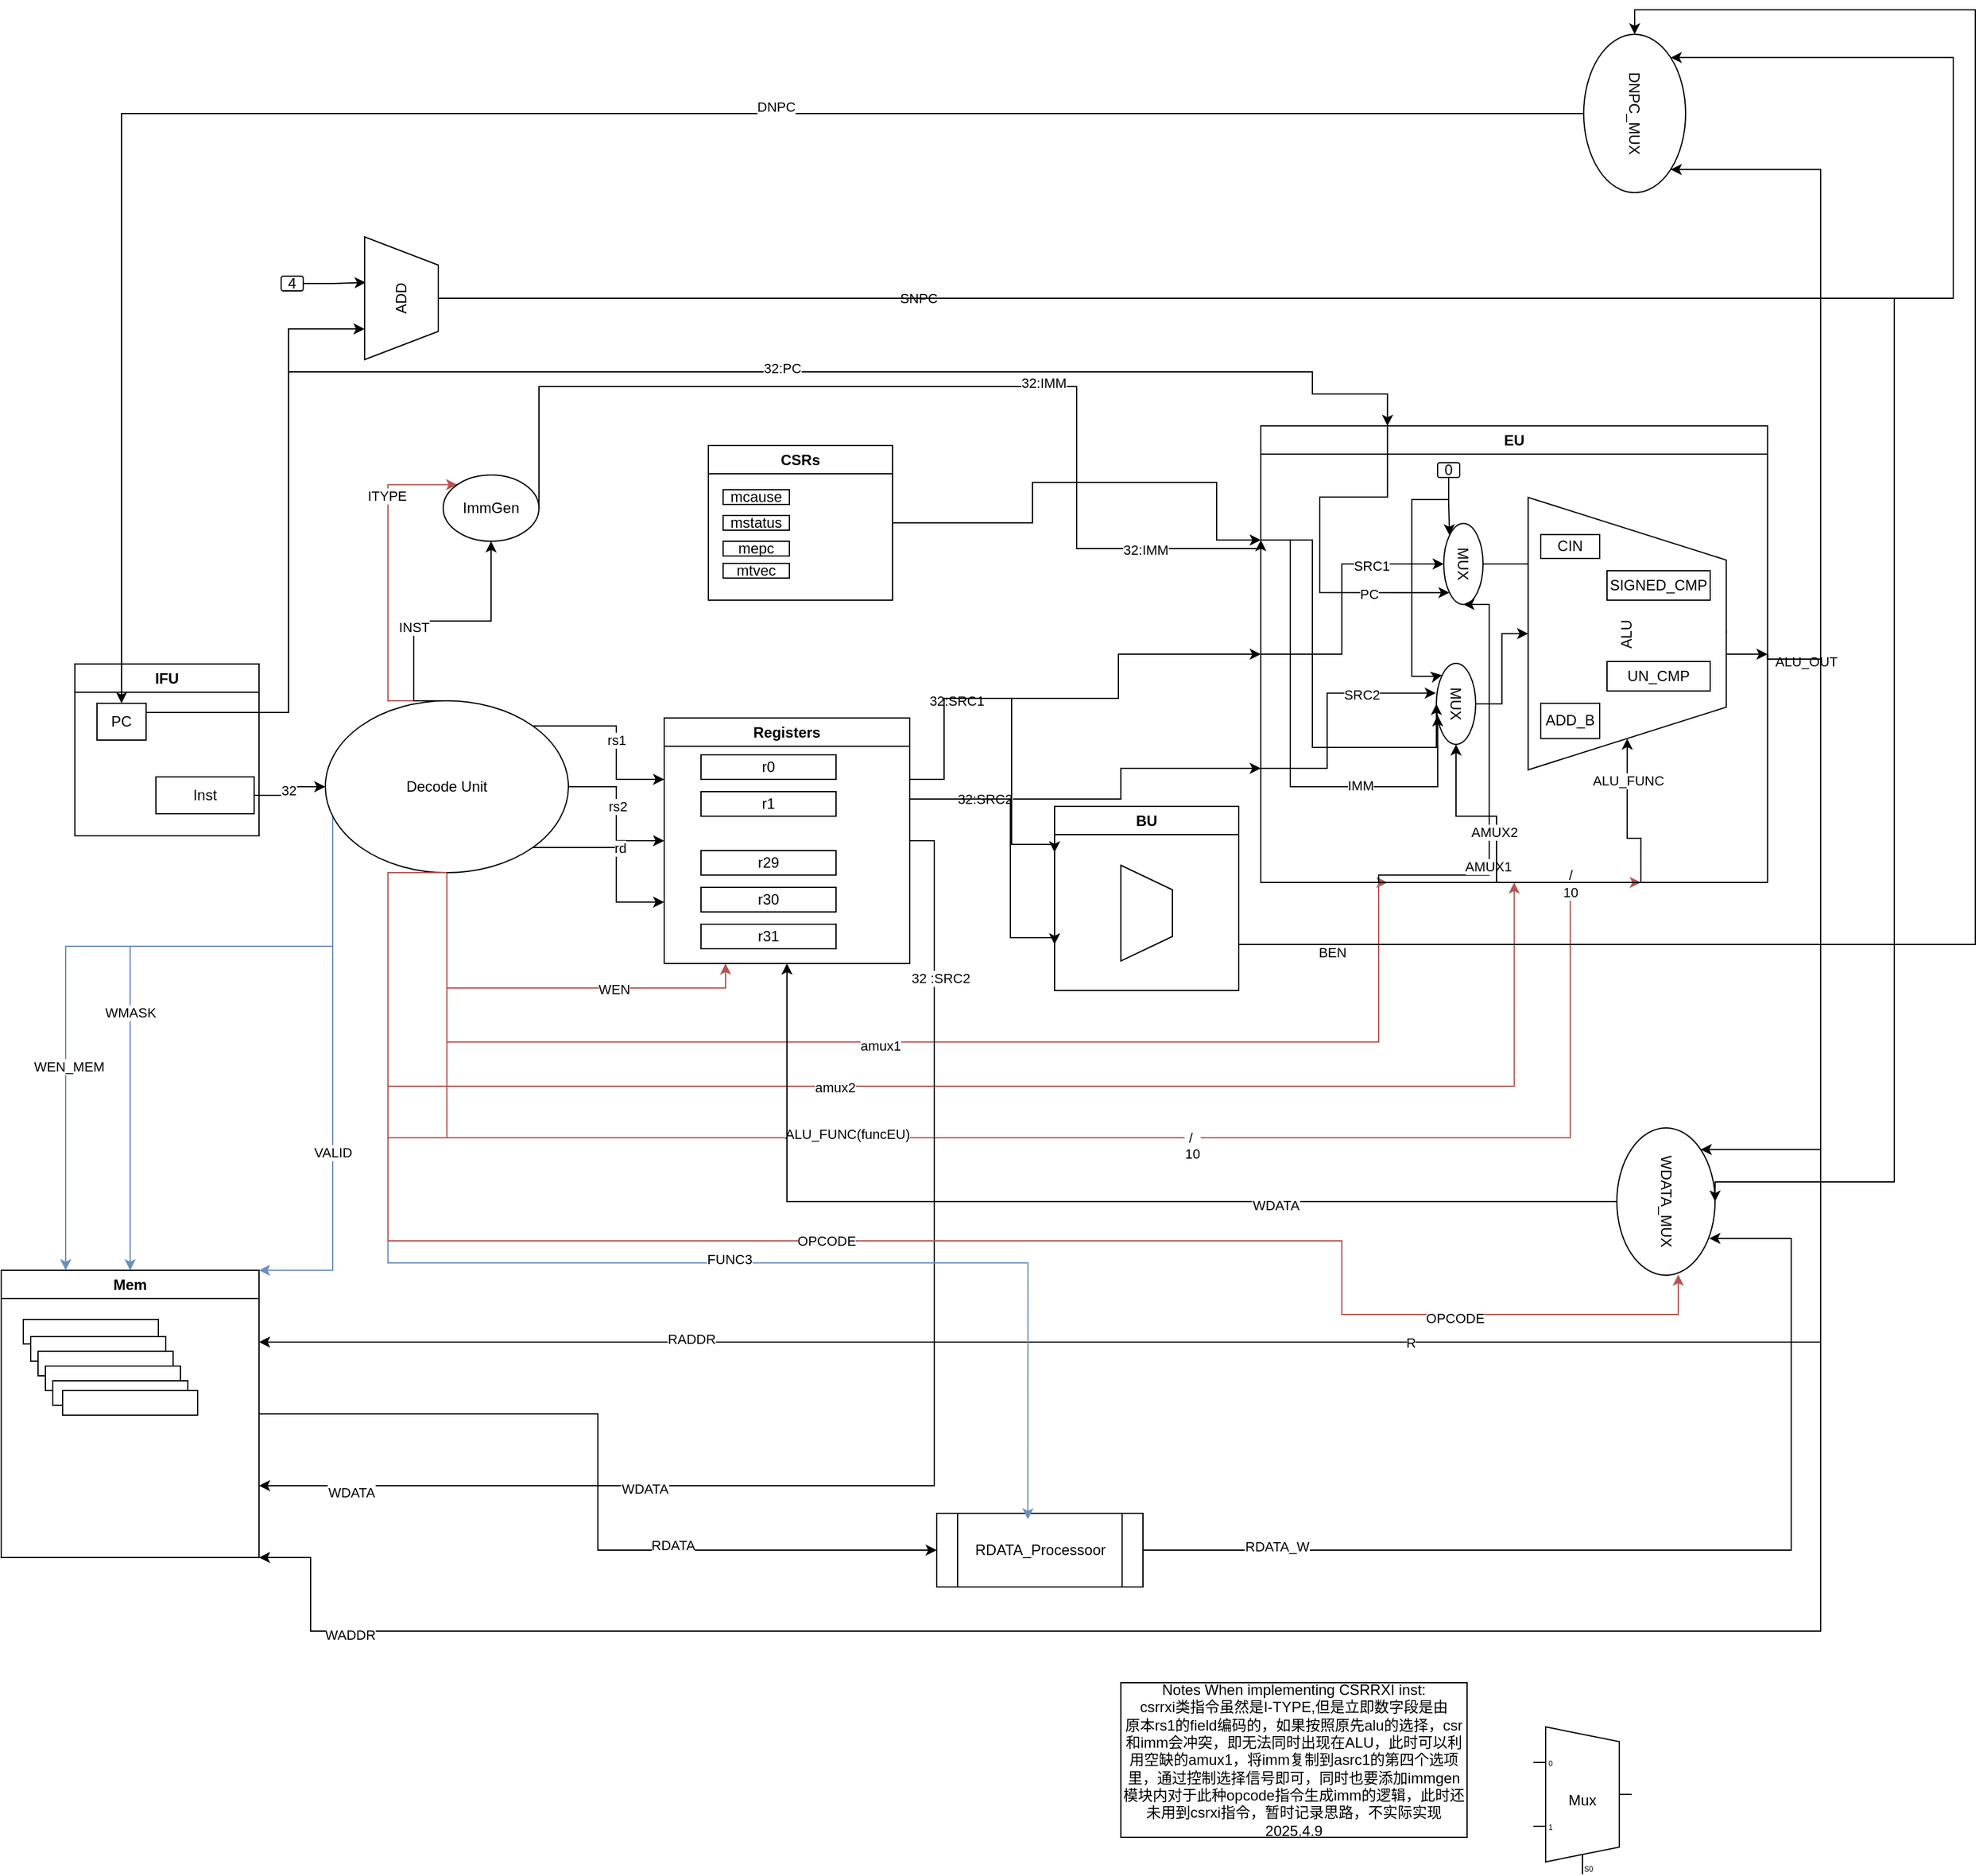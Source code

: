 <mxfile version="26.2.9" pages="3">
  <diagram name="第 1 页" id="GN0OuoiCQ_aFy3DAeqMj">
    <mxGraphModel dx="1833" dy="1922" grid="1" gridSize="6" guides="1" tooltips="1" connect="1" arrows="1" fold="1" page="1" pageScale="1" pageWidth="827" pageHeight="1169" math="0" shadow="0">
      <root>
        <mxCell id="0" />
        <mxCell id="1" parent="0" />
        <mxCell id="QfNz0zNg1munmrCPS3T4-1" value="IFU" style="swimlane;whiteSpace=wrap;html=1;" parent="1" vertex="1">
          <mxGeometry x="90" y="280" width="150" height="140" as="geometry" />
        </mxCell>
        <mxCell id="QfNz0zNg1munmrCPS3T4-2" value="PC" style="rounded=0;whiteSpace=wrap;html=1;" parent="QfNz0zNg1munmrCPS3T4-1" vertex="1">
          <mxGeometry x="18" y="32" width="40" height="30" as="geometry" />
        </mxCell>
        <mxCell id="QfNz0zNg1munmrCPS3T4-3" value="Inst" style="rounded=0;whiteSpace=wrap;html=1;" parent="QfNz0zNg1munmrCPS3T4-1" vertex="1">
          <mxGeometry x="66" y="92" width="80" height="30" as="geometry" />
        </mxCell>
        <mxCell id="okmHTZkQUsZOJ27MCKVJ-14" style="edgeStyle=orthogonalEdgeStyle;rounded=0;orthogonalLoop=1;jettySize=auto;html=1;exitX=1;exitY=0;exitDx=0;exitDy=0;entryX=0;entryY=0.25;entryDx=0;entryDy=0;" parent="1" source="QfNz0zNg1munmrCPS3T4-4" target="okmHTZkQUsZOJ27MCKVJ-3" edge="1">
          <mxGeometry relative="1" as="geometry" />
        </mxCell>
        <mxCell id="okmHTZkQUsZOJ27MCKVJ-15" value="rs1" style="edgeLabel;html=1;align=center;verticalAlign=middle;resizable=0;points=[];" parent="okmHTZkQUsZOJ27MCKVJ-14" vertex="1" connectable="0">
          <mxGeometry x="0.049" relative="1" as="geometry">
            <mxPoint as="offset" />
          </mxGeometry>
        </mxCell>
        <mxCell id="okmHTZkQUsZOJ27MCKVJ-17" style="edgeStyle=orthogonalEdgeStyle;rounded=0;orthogonalLoop=1;jettySize=auto;html=1;exitX=1;exitY=0.5;exitDx=0;exitDy=0;entryX=0;entryY=0.5;entryDx=0;entryDy=0;" parent="1" source="QfNz0zNg1munmrCPS3T4-4" target="okmHTZkQUsZOJ27MCKVJ-3" edge="1">
          <mxGeometry relative="1" as="geometry" />
        </mxCell>
        <mxCell id="okmHTZkQUsZOJ27MCKVJ-18" value="rs2" style="edgeLabel;html=1;align=center;verticalAlign=middle;resizable=0;points=[];" parent="okmHTZkQUsZOJ27MCKVJ-17" vertex="1" connectable="0">
          <mxGeometry x="-0.096" y="1" relative="1" as="geometry">
            <mxPoint as="offset" />
          </mxGeometry>
        </mxCell>
        <mxCell id="okmHTZkQUsZOJ27MCKVJ-19" style="edgeStyle=orthogonalEdgeStyle;rounded=0;orthogonalLoop=1;jettySize=auto;html=1;exitX=1;exitY=1;exitDx=0;exitDy=0;entryX=0;entryY=0.75;entryDx=0;entryDy=0;" parent="1" source="QfNz0zNg1munmrCPS3T4-4" target="okmHTZkQUsZOJ27MCKVJ-3" edge="1">
          <mxGeometry relative="1" as="geometry" />
        </mxCell>
        <mxCell id="okmHTZkQUsZOJ27MCKVJ-20" value="rd" style="edgeLabel;html=1;align=center;verticalAlign=middle;resizable=0;points=[];" parent="okmHTZkQUsZOJ27MCKVJ-19" vertex="1" connectable="0">
          <mxGeometry x="-0.1" y="3" relative="1" as="geometry">
            <mxPoint as="offset" />
          </mxGeometry>
        </mxCell>
        <mxCell id="okmHTZkQUsZOJ27MCKVJ-21" style="edgeStyle=orthogonalEdgeStyle;rounded=0;orthogonalLoop=1;jettySize=auto;html=1;exitX=0.5;exitY=1;exitDx=0;exitDy=0;entryX=0.25;entryY=1;entryDx=0;entryDy=0;fillColor=#f8cecc;strokeColor=#b85450;" parent="1" source="QfNz0zNg1munmrCPS3T4-4" target="okmHTZkQUsZOJ27MCKVJ-3" edge="1">
          <mxGeometry relative="1" as="geometry" />
        </mxCell>
        <mxCell id="okmHTZkQUsZOJ27MCKVJ-22" value="WEN" style="edgeLabel;html=1;align=center;verticalAlign=middle;resizable=0;points=[];" parent="okmHTZkQUsZOJ27MCKVJ-21" vertex="1" connectable="0">
          <mxGeometry x="0.347" y="-1" relative="1" as="geometry">
            <mxPoint as="offset" />
          </mxGeometry>
        </mxCell>
        <mxCell id="okmHTZkQUsZOJ27MCKVJ-24" style="edgeStyle=orthogonalEdgeStyle;rounded=0;orthogonalLoop=1;jettySize=auto;html=1;exitX=0.5;exitY=0;exitDx=0;exitDy=0;entryX=0;entryY=0;entryDx=0;entryDy=0;fillColor=#f8cecc;strokeColor=#b85450;" parent="1" source="QfNz0zNg1munmrCPS3T4-4" target="okmHTZkQUsZOJ27MCKVJ-23" edge="1">
          <mxGeometry relative="1" as="geometry">
            <Array as="points">
              <mxPoint x="345" y="134" />
            </Array>
          </mxGeometry>
        </mxCell>
        <mxCell id="okmHTZkQUsZOJ27MCKVJ-28" value="ITYPE" style="edgeLabel;html=1;align=center;verticalAlign=middle;resizable=0;points=[];" parent="okmHTZkQUsZOJ27MCKVJ-24" vertex="1" connectable="0">
          <mxGeometry x="0.533" y="1" relative="1" as="geometry">
            <mxPoint as="offset" />
          </mxGeometry>
        </mxCell>
        <mxCell id="okmHTZkQUsZOJ27MCKVJ-36" style="edgeStyle=orthogonalEdgeStyle;rounded=0;orthogonalLoop=1;jettySize=auto;html=1;exitX=0.5;exitY=0;exitDx=0;exitDy=0;entryX=0.5;entryY=1;entryDx=0;entryDy=0;" parent="1" source="QfNz0zNg1munmrCPS3T4-4" target="okmHTZkQUsZOJ27MCKVJ-23" edge="1">
          <mxGeometry relative="1" as="geometry">
            <Array as="points">
              <mxPoint x="366" y="310" />
              <mxPoint x="366" y="245" />
              <mxPoint x="429" y="245" />
            </Array>
          </mxGeometry>
        </mxCell>
        <mxCell id="okmHTZkQUsZOJ27MCKVJ-37" value="INST" style="edgeLabel;html=1;align=center;verticalAlign=middle;resizable=0;points=[];" parent="okmHTZkQUsZOJ27MCKVJ-36" vertex="1" connectable="0">
          <mxGeometry x="-0.203" relative="1" as="geometry">
            <mxPoint as="offset" />
          </mxGeometry>
        </mxCell>
        <mxCell id="okmHTZkQUsZOJ27MCKVJ-68" style="edgeStyle=orthogonalEdgeStyle;rounded=0;orthogonalLoop=1;jettySize=auto;html=1;exitX=0.5;exitY=1;exitDx=0;exitDy=0;entryX=0.25;entryY=1;entryDx=0;entryDy=0;fillColor=#f8cecc;strokeColor=#b85450;" parent="1" source="QfNz0zNg1munmrCPS3T4-4" target="okmHTZkQUsZOJ27MCKVJ-55" edge="1">
          <mxGeometry relative="1" as="geometry">
            <Array as="points">
              <mxPoint x="393" y="588" />
              <mxPoint x="1152" y="588" />
              <mxPoint x="1152" y="458" />
            </Array>
          </mxGeometry>
        </mxCell>
        <mxCell id="okmHTZkQUsZOJ27MCKVJ-69" value="amux1" style="edgeLabel;html=1;align=center;verticalAlign=middle;resizable=0;points=[];" parent="okmHTZkQUsZOJ27MCKVJ-68" vertex="1" connectable="0">
          <mxGeometry x="-0.051" y="-3" relative="1" as="geometry">
            <mxPoint as="offset" />
          </mxGeometry>
        </mxCell>
        <mxCell id="okmHTZkQUsZOJ27MCKVJ-70" style="edgeStyle=orthogonalEdgeStyle;rounded=0;orthogonalLoop=1;jettySize=auto;html=1;exitX=0.5;exitY=1;exitDx=0;exitDy=0;entryX=0.5;entryY=1;entryDx=0;entryDy=0;fillColor=#f8cecc;strokeColor=#b85450;" parent="1" source="QfNz0zNg1munmrCPS3T4-4" target="okmHTZkQUsZOJ27MCKVJ-55" edge="1">
          <mxGeometry relative="1" as="geometry">
            <Array as="points">
              <mxPoint x="345" y="624" />
              <mxPoint x="1188" y="624" />
            </Array>
          </mxGeometry>
        </mxCell>
        <mxCell id="okmHTZkQUsZOJ27MCKVJ-71" value="amux2" style="edgeLabel;html=1;align=center;verticalAlign=middle;resizable=0;points=[];" parent="okmHTZkQUsZOJ27MCKVJ-70" vertex="1" connectable="0">
          <mxGeometry x="-0.103" y="-1" relative="1" as="geometry">
            <mxPoint as="offset" />
          </mxGeometry>
        </mxCell>
        <mxCell id="okmHTZkQUsZOJ27MCKVJ-72" style="edgeStyle=orthogonalEdgeStyle;rounded=0;orthogonalLoop=1;jettySize=auto;html=1;exitX=0.5;exitY=1;exitDx=0;exitDy=0;entryX=0.75;entryY=1;entryDx=0;entryDy=0;fillColor=#f8cecc;strokeColor=#b85450;" parent="1" source="QfNz0zNg1munmrCPS3T4-4" target="okmHTZkQUsZOJ27MCKVJ-55" edge="1">
          <mxGeometry relative="1" as="geometry">
            <Array as="points">
              <mxPoint x="345" y="666" />
              <mxPoint x="1308" y="666" />
              <mxPoint x="1308" y="522" />
            </Array>
          </mxGeometry>
        </mxCell>
        <mxCell id="okmHTZkQUsZOJ27MCKVJ-73" value="ALU_FUNC(funcEU)" style="edgeLabel;html=1;align=center;verticalAlign=middle;resizable=0;points=[];" parent="okmHTZkQUsZOJ27MCKVJ-72" vertex="1" connectable="0">
          <mxGeometry x="-0.146" y="3" relative="1" as="geometry">
            <mxPoint as="offset" />
          </mxGeometry>
        </mxCell>
        <mxCell id="NxT8GjLPibBNo7u_6rK7-3" value="/&lt;div&gt;10&lt;/div&gt;" style="edgeLabel;html=1;align=center;verticalAlign=middle;resizable=0;points=[];" parent="okmHTZkQUsZOJ27MCKVJ-72" vertex="1" connectable="0">
          <mxGeometry x="0.922" relative="1" as="geometry">
            <mxPoint as="offset" />
          </mxGeometry>
        </mxCell>
        <mxCell id="NxT8GjLPibBNo7u_6rK7-4" value="&lt;div&gt;&lt;br&gt;&lt;/div&gt;/&amp;nbsp;&lt;div&gt;&lt;span style=&quot;background-color: light-dark(#ffffff, var(--ge-dark-color, #121212)); color: light-dark(rgb(0, 0, 0), rgb(255, 255, 255));&quot;&gt;10&lt;/span&gt;&lt;/div&gt;" style="edgeLabel;html=1;align=center;verticalAlign=middle;resizable=0;points=[];" parent="okmHTZkQUsZOJ27MCKVJ-72" vertex="1" connectable="0">
          <mxGeometry x="0.231" relative="1" as="geometry">
            <mxPoint as="offset" />
          </mxGeometry>
        </mxCell>
        <mxCell id="Ti2YVI1qTN8rpE1r6u0E-8" style="edgeStyle=orthogonalEdgeStyle;rounded=0;orthogonalLoop=1;jettySize=auto;html=1;exitX=0;exitY=1;exitDx=0;exitDy=0;entryX=1;entryY=0;entryDx=0;entryDy=0;fillColor=#dae8fc;strokeColor=#6c8ebf;" parent="1" source="QfNz0zNg1munmrCPS3T4-4" target="QfNz0zNg1munmrCPS3T4-6" edge="1">
          <mxGeometry relative="1" as="geometry">
            <Array as="points">
              <mxPoint x="300" y="378" />
              <mxPoint x="300" y="774" />
            </Array>
          </mxGeometry>
        </mxCell>
        <mxCell id="Ti2YVI1qTN8rpE1r6u0E-9" value="VALID" style="edgeLabel;html=1;align=center;verticalAlign=middle;resizable=0;points=[];" parent="Ti2YVI1qTN8rpE1r6u0E-8" vertex="1" connectable="0">
          <mxGeometry x="0.412" relative="1" as="geometry">
            <mxPoint as="offset" />
          </mxGeometry>
        </mxCell>
        <mxCell id="qV29otO5K_HGeIdJb2Ts-5" style="edgeStyle=orthogonalEdgeStyle;rounded=0;orthogonalLoop=1;jettySize=auto;html=1;exitX=0.5;exitY=1;exitDx=0;exitDy=0;entryX=0.5;entryY=0;entryDx=0;entryDy=0;fillColor=#dae8fc;strokeColor=#6c8ebf;" parent="1" source="QfNz0zNg1munmrCPS3T4-4" target="QfNz0zNg1munmrCPS3T4-6" edge="1">
          <mxGeometry relative="1" as="geometry">
            <Array as="points">
              <mxPoint x="300" y="390" />
              <mxPoint x="300" y="510" />
              <mxPoint x="135" y="510" />
            </Array>
          </mxGeometry>
        </mxCell>
        <mxCell id="qV29otO5K_HGeIdJb2Ts-18" value="WMASK" style="edgeLabel;html=1;align=center;verticalAlign=middle;resizable=0;points=[];" parent="qV29otO5K_HGeIdJb2Ts-5" vertex="1" connectable="0">
          <mxGeometry x="0.4" relative="1" as="geometry">
            <mxPoint as="offset" />
          </mxGeometry>
        </mxCell>
        <mxCell id="qV29otO5K_HGeIdJb2Ts-17" style="edgeStyle=orthogonalEdgeStyle;rounded=0;orthogonalLoop=1;jettySize=auto;html=1;exitX=0.5;exitY=1;exitDx=0;exitDy=0;entryX=0.25;entryY=0;entryDx=0;entryDy=0;fillColor=#dae8fc;strokeColor=#6c8ebf;" parent="1" source="QfNz0zNg1munmrCPS3T4-4" target="QfNz0zNg1munmrCPS3T4-6" edge="1">
          <mxGeometry relative="1" as="geometry">
            <Array as="points">
              <mxPoint x="300" y="390" />
              <mxPoint x="300" y="510" />
              <mxPoint x="83" y="510" />
            </Array>
          </mxGeometry>
        </mxCell>
        <mxCell id="qV29otO5K_HGeIdJb2Ts-19" value="WEN_MEM" style="edgeLabel;html=1;align=center;verticalAlign=middle;resizable=0;points=[];" parent="qV29otO5K_HGeIdJb2Ts-17" vertex="1" connectable="0">
          <mxGeometry x="0.471" y="2" relative="1" as="geometry">
            <mxPoint y="33" as="offset" />
          </mxGeometry>
        </mxCell>
        <mxCell id="QfNz0zNg1munmrCPS3T4-4" value="Decode Unit" style="ellipse;whiteSpace=wrap;html=1;" parent="1" vertex="1">
          <mxGeometry x="294" y="310" width="198" height="140" as="geometry" />
        </mxCell>
        <mxCell id="QfNz0zNg1munmrCPS3T4-5" style="edgeStyle=orthogonalEdgeStyle;rounded=0;orthogonalLoop=1;jettySize=auto;html=1;exitX=1;exitY=0.5;exitDx=0;exitDy=0;entryX=0;entryY=0.5;entryDx=0;entryDy=0;" parent="1" source="QfNz0zNg1munmrCPS3T4-3" target="QfNz0zNg1munmrCPS3T4-4" edge="1">
          <mxGeometry relative="1" as="geometry" />
        </mxCell>
        <mxCell id="QfNz0zNg1munmrCPS3T4-13" value="32" style="edgeLabel;html=1;align=center;verticalAlign=middle;resizable=0;points=[];" parent="QfNz0zNg1munmrCPS3T4-5" vertex="1" connectable="0">
          <mxGeometry x="0.032" y="1" relative="1" as="geometry">
            <mxPoint as="offset" />
          </mxGeometry>
        </mxCell>
        <mxCell id="Ti2YVI1qTN8rpE1r6u0E-30" style="edgeStyle=orthogonalEdgeStyle;rounded=0;orthogonalLoop=1;jettySize=auto;html=1;exitX=1;exitY=0.5;exitDx=0;exitDy=0;entryX=0;entryY=0.5;entryDx=0;entryDy=0;" parent="1" source="QfNz0zNg1munmrCPS3T4-6" target="Ti2YVI1qTN8rpE1r6u0E-31" edge="1">
          <mxGeometry relative="1" as="geometry">
            <mxPoint x="726" y="1014" as="targetPoint" />
          </mxGeometry>
        </mxCell>
        <mxCell id="Ti2YVI1qTN8rpE1r6u0E-35" value="RDATA" style="edgeLabel;html=1;align=center;verticalAlign=middle;resizable=0;points=[];" parent="Ti2YVI1qTN8rpE1r6u0E-30" vertex="1" connectable="0">
          <mxGeometry x="0.351" y="4" relative="1" as="geometry">
            <mxPoint as="offset" />
          </mxGeometry>
        </mxCell>
        <mxCell id="okmHTZkQUsZOJ27MCKVJ-60" style="edgeStyle=orthogonalEdgeStyle;rounded=0;orthogonalLoop=1;jettySize=auto;html=1;exitX=1;exitY=0.25;exitDx=0;exitDy=0;entryX=0;entryY=0.5;entryDx=0;entryDy=0;" parent="1" source="okmHTZkQUsZOJ27MCKVJ-3" target="okmHTZkQUsZOJ27MCKVJ-55" edge="1">
          <mxGeometry relative="1" as="geometry">
            <Array as="points">
              <mxPoint x="798" y="374" />
              <mxPoint x="798" y="308" />
              <mxPoint x="940" y="308" />
              <mxPoint x="940" y="272" />
            </Array>
          </mxGeometry>
        </mxCell>
        <mxCell id="okmHTZkQUsZOJ27MCKVJ-61" value="32:SRC1" style="edgeLabel;html=1;align=center;verticalAlign=middle;resizable=0;points=[];" parent="okmHTZkQUsZOJ27MCKVJ-60" vertex="1" connectable="0">
          <mxGeometry x="-0.242" y="-2" relative="1" as="geometry">
            <mxPoint x="-43" as="offset" />
          </mxGeometry>
        </mxCell>
        <mxCell id="QfNz0zNg1munmrCPS3T4-6" value="Mem" style="swimlane;whiteSpace=wrap;html=1;" parent="1" vertex="1">
          <mxGeometry x="30" y="774" width="210" height="234" as="geometry" />
        </mxCell>
        <mxCell id="QfNz0zNg1munmrCPS3T4-9" value="" style="rounded=0;whiteSpace=wrap;html=1;" parent="QfNz0zNg1munmrCPS3T4-6" vertex="1">
          <mxGeometry x="18" y="40" width="110" height="20" as="geometry" />
        </mxCell>
        <mxCell id="QfNz0zNg1munmrCPS3T4-12" value="" style="rounded=0;whiteSpace=wrap;html=1;" parent="QfNz0zNg1munmrCPS3T4-6" vertex="1">
          <mxGeometry x="24" y="54" width="110" height="20" as="geometry" />
        </mxCell>
        <mxCell id="QfNz0zNg1munmrCPS3T4-11" value="" style="rounded=0;whiteSpace=wrap;html=1;" parent="QfNz0zNg1munmrCPS3T4-6" vertex="1">
          <mxGeometry x="30" y="66" width="110" height="20" as="geometry" />
        </mxCell>
        <mxCell id="QfNz0zNg1munmrCPS3T4-10" value="" style="rounded=0;whiteSpace=wrap;html=1;" parent="QfNz0zNg1munmrCPS3T4-6" vertex="1">
          <mxGeometry x="36" y="78" width="110" height="20" as="geometry" />
        </mxCell>
        <mxCell id="GM876s0CP7mvwdo5eite-3" value="" style="rounded=0;whiteSpace=wrap;html=1;" parent="QfNz0zNg1munmrCPS3T4-6" vertex="1">
          <mxGeometry x="42" y="90" width="110" height="20" as="geometry" />
        </mxCell>
        <mxCell id="GM876s0CP7mvwdo5eite-5" value="" style="rounded=0;whiteSpace=wrap;html=1;" parent="QfNz0zNg1munmrCPS3T4-6" vertex="1">
          <mxGeometry x="50" y="98" width="110" height="20" as="geometry" />
        </mxCell>
        <mxCell id="okmHTZkQUsZOJ27MCKVJ-62" style="edgeStyle=orthogonalEdgeStyle;rounded=0;orthogonalLoop=1;jettySize=auto;html=1;exitX=1;exitY=0.5;exitDx=0;exitDy=0;entryX=0;entryY=0.75;entryDx=0;entryDy=0;" parent="1" source="okmHTZkQUsZOJ27MCKVJ-3" target="okmHTZkQUsZOJ27MCKVJ-55" edge="1">
          <mxGeometry relative="1" as="geometry">
            <Array as="points">
              <mxPoint x="770" y="390" />
              <mxPoint x="942" y="390" />
              <mxPoint x="942" y="365" />
            </Array>
          </mxGeometry>
        </mxCell>
        <mxCell id="okmHTZkQUsZOJ27MCKVJ-63" value="32:SRC2" style="edgeLabel;html=1;align=center;verticalAlign=middle;resizable=0;points=[];" parent="okmHTZkQUsZOJ27MCKVJ-62" vertex="1" connectable="0">
          <mxGeometry x="-0.404" y="-2" relative="1" as="geometry">
            <mxPoint x="-8" y="-2" as="offset" />
          </mxGeometry>
        </mxCell>
        <mxCell id="qV29otO5K_HGeIdJb2Ts-6" style="edgeStyle=orthogonalEdgeStyle;rounded=0;orthogonalLoop=1;jettySize=auto;html=1;exitX=1;exitY=0.5;exitDx=0;exitDy=0;entryX=1;entryY=0.75;entryDx=0;entryDy=0;" parent="1" source="okmHTZkQUsZOJ27MCKVJ-3" target="QfNz0zNg1munmrCPS3T4-6" edge="1">
          <mxGeometry relative="1" as="geometry" />
        </mxCell>
        <mxCell id="qV29otO5K_HGeIdJb2Ts-7" value="32 :SRC2" style="edgeLabel;html=1;align=center;verticalAlign=middle;resizable=0;points=[];" parent="qV29otO5K_HGeIdJb2Ts-6" vertex="1" connectable="0">
          <mxGeometry x="-0.761" y="5" relative="1" as="geometry">
            <mxPoint y="1" as="offset" />
          </mxGeometry>
        </mxCell>
        <mxCell id="qV29otO5K_HGeIdJb2Ts-9" value="WDATA" style="edgeLabel;html=1;align=center;verticalAlign=middle;resizable=0;points=[];" parent="qV29otO5K_HGeIdJb2Ts-6" vertex="1" connectable="0">
          <mxGeometry x="0.428" y="2" relative="1" as="geometry">
            <mxPoint as="offset" />
          </mxGeometry>
        </mxCell>
        <mxCell id="qV29otO5K_HGeIdJb2Ts-13" value="WDATA" style="edgeLabel;html=1;align=center;verticalAlign=middle;resizable=0;points=[];" parent="qV29otO5K_HGeIdJb2Ts-6" vertex="1" connectable="0">
          <mxGeometry x="0.863" y="5" relative="1" as="geometry">
            <mxPoint as="offset" />
          </mxGeometry>
        </mxCell>
        <mxCell id="OniWzM64O7vk54lig_28-8" style="edgeStyle=orthogonalEdgeStyle;rounded=0;orthogonalLoop=1;jettySize=auto;html=1;exitX=1;exitY=0.25;exitDx=0;exitDy=0;entryX=0;entryY=0.25;entryDx=0;entryDy=0;" parent="1" source="okmHTZkQUsZOJ27MCKVJ-3" target="OniWzM64O7vk54lig_28-6" edge="1">
          <mxGeometry relative="1" as="geometry">
            <Array as="points">
              <mxPoint x="798" y="374" />
              <mxPoint x="798" y="308" />
              <mxPoint x="853" y="308" />
              <mxPoint x="853" y="427" />
              <mxPoint x="888" y="427" />
            </Array>
          </mxGeometry>
        </mxCell>
        <mxCell id="OniWzM64O7vk54lig_28-9" style="edgeStyle=orthogonalEdgeStyle;rounded=0;orthogonalLoop=1;jettySize=auto;html=1;exitX=1;exitY=0.5;exitDx=0;exitDy=0;entryX=0;entryY=0.75;entryDx=0;entryDy=0;" parent="1" source="okmHTZkQUsZOJ27MCKVJ-3" target="OniWzM64O7vk54lig_28-6" edge="1">
          <mxGeometry relative="1" as="geometry">
            <Array as="points">
              <mxPoint x="770" y="390" />
              <mxPoint x="852" y="390" />
              <mxPoint x="852" y="503" />
              <mxPoint x="888" y="503" />
            </Array>
          </mxGeometry>
        </mxCell>
        <mxCell id="okmHTZkQUsZOJ27MCKVJ-3" value="Registers" style="swimlane;whiteSpace=wrap;html=1;" parent="1" vertex="1">
          <mxGeometry x="570" y="324" width="200" height="200" as="geometry" />
        </mxCell>
        <mxCell id="okmHTZkQUsZOJ27MCKVJ-4" value="r0" style="rounded=0;whiteSpace=wrap;html=1;" parent="okmHTZkQUsZOJ27MCKVJ-3" vertex="1">
          <mxGeometry x="30" y="30" width="110" height="20" as="geometry" />
        </mxCell>
        <mxCell id="okmHTZkQUsZOJ27MCKVJ-9" value="r31" style="rounded=0;whiteSpace=wrap;html=1;" parent="okmHTZkQUsZOJ27MCKVJ-3" vertex="1">
          <mxGeometry x="30" y="168" width="110" height="20" as="geometry" />
        </mxCell>
        <mxCell id="okmHTZkQUsZOJ27MCKVJ-8" value="r30" style="rounded=0;whiteSpace=wrap;html=1;" parent="okmHTZkQUsZOJ27MCKVJ-3" vertex="1">
          <mxGeometry x="30" y="138" width="110" height="20" as="geometry" />
        </mxCell>
        <mxCell id="okmHTZkQUsZOJ27MCKVJ-7" value="r29" style="rounded=0;whiteSpace=wrap;html=1;" parent="okmHTZkQUsZOJ27MCKVJ-3" vertex="1">
          <mxGeometry x="30" y="108" width="110" height="20" as="geometry" />
        </mxCell>
        <mxCell id="okmHTZkQUsZOJ27MCKVJ-6" value="r1" style="rounded=0;whiteSpace=wrap;html=1;" parent="okmHTZkQUsZOJ27MCKVJ-3" vertex="1">
          <mxGeometry x="30" y="60" width="110" height="20" as="geometry" />
        </mxCell>
        <mxCell id="okmHTZkQUsZOJ27MCKVJ-58" style="edgeStyle=orthogonalEdgeStyle;rounded=0;orthogonalLoop=1;jettySize=auto;html=1;exitX=1;exitY=0.5;exitDx=0;exitDy=0;entryX=0;entryY=0.25;entryDx=0;entryDy=0;" parent="1" source="okmHTZkQUsZOJ27MCKVJ-23" target="okmHTZkQUsZOJ27MCKVJ-55" edge="1">
          <mxGeometry relative="1" as="geometry">
            <Array as="points">
              <mxPoint x="468" y="54" />
              <mxPoint x="906" y="54" />
              <mxPoint x="906" y="186" />
              <mxPoint x="1056" y="186" />
            </Array>
          </mxGeometry>
        </mxCell>
        <mxCell id="okmHTZkQUsZOJ27MCKVJ-59" value="32:IMM" style="edgeLabel;html=1;align=center;verticalAlign=middle;resizable=0;points=[];" parent="okmHTZkQUsZOJ27MCKVJ-58" vertex="1" connectable="0">
          <mxGeometry x="0.235" y="3" relative="1" as="geometry">
            <mxPoint as="offset" />
          </mxGeometry>
        </mxCell>
        <mxCell id="9cll6fbliaSuADbAP-D9-16" value="32:IMM" style="edgeLabel;html=1;align=center;verticalAlign=middle;resizable=0;points=[];" vertex="1" connectable="0" parent="okmHTZkQUsZOJ27MCKVJ-58">
          <mxGeometry x="0.755" y="-1" relative="1" as="geometry">
            <mxPoint as="offset" />
          </mxGeometry>
        </mxCell>
        <mxCell id="okmHTZkQUsZOJ27MCKVJ-23" value="ImmGen" style="ellipse;whiteSpace=wrap;html=1;" parent="1" vertex="1">
          <mxGeometry x="390" y="126" width="78" height="54" as="geometry" />
        </mxCell>
        <mxCell id="okmHTZkQUsZOJ27MCKVJ-75" style="edgeStyle=orthogonalEdgeStyle;rounded=0;orthogonalLoop=1;jettySize=auto;html=1;exitX=1;exitY=0.5;exitDx=0;exitDy=0;entryX=0;entryY=0;entryDx=0;entryDy=0;" parent="1" source="okmHTZkQUsZOJ27MCKVJ-55" target="okmHTZkQUsZOJ27MCKVJ-74" edge="1">
          <mxGeometry relative="1" as="geometry">
            <Array as="points">
              <mxPoint x="1469" y="276" />
              <mxPoint x="1512" y="276" />
              <mxPoint x="1512" y="676" />
            </Array>
          </mxGeometry>
        </mxCell>
        <mxCell id="okmHTZkQUsZOJ27MCKVJ-76" value="ALU_OUT" style="edgeLabel;html=1;align=center;verticalAlign=middle;resizable=0;points=[];" parent="okmHTZkQUsZOJ27MCKVJ-75" vertex="1" connectable="0">
          <mxGeometry x="-0.717" y="1" relative="1" as="geometry">
            <mxPoint x="-13" y="-28" as="offset" />
          </mxGeometry>
        </mxCell>
        <mxCell id="okmHTZkQUsZOJ27MCKVJ-91" style="edgeStyle=orthogonalEdgeStyle;rounded=0;orthogonalLoop=1;jettySize=auto;html=1;exitX=1;exitY=0.5;exitDx=0;exitDy=0;entryX=1;entryY=0;entryDx=0;entryDy=0;" parent="1" source="okmHTZkQUsZOJ27MCKVJ-55" target="okmHTZkQUsZOJ27MCKVJ-40" edge="1">
          <mxGeometry relative="1" as="geometry">
            <Array as="points">
              <mxPoint x="1469" y="276" />
              <mxPoint x="1512" y="276" />
              <mxPoint x="1512" y="-123" />
            </Array>
          </mxGeometry>
        </mxCell>
        <mxCell id="Ti2YVI1qTN8rpE1r6u0E-4" value="R" style="edgeStyle=orthogonalEdgeStyle;rounded=0;orthogonalLoop=1;jettySize=auto;html=1;exitX=1;exitY=0.5;exitDx=0;exitDy=0;entryX=1;entryY=0.25;entryDx=0;entryDy=0;" parent="1" source="okmHTZkQUsZOJ27MCKVJ-55" target="QfNz0zNg1munmrCPS3T4-6" edge="1">
          <mxGeometry relative="1" as="geometry">
            <mxPoint x="1512" y="900" as="targetPoint" />
            <Array as="points">
              <mxPoint x="1469" y="276" />
              <mxPoint x="1512" y="276" />
              <mxPoint x="1512" y="833" />
            </Array>
          </mxGeometry>
        </mxCell>
        <mxCell id="Ti2YVI1qTN8rpE1r6u0E-5" value="RADDR" style="edgeLabel;html=1;align=center;verticalAlign=middle;resizable=0;points=[];" parent="Ti2YVI1qTN8rpE1r6u0E-4" vertex="1" connectable="0">
          <mxGeometry x="0.626" y="-3" relative="1" as="geometry">
            <mxPoint x="1" as="offset" />
          </mxGeometry>
        </mxCell>
        <mxCell id="qV29otO5K_HGeIdJb2Ts-11" style="edgeStyle=orthogonalEdgeStyle;rounded=0;orthogonalLoop=1;jettySize=auto;html=1;exitX=1;exitY=0.5;exitDx=0;exitDy=0;entryX=1;entryY=1;entryDx=0;entryDy=0;" parent="1" source="okmHTZkQUsZOJ27MCKVJ-55" target="QfNz0zNg1munmrCPS3T4-6" edge="1">
          <mxGeometry relative="1" as="geometry">
            <Array as="points">
              <mxPoint x="1469" y="276" />
              <mxPoint x="1512" y="276" />
              <mxPoint x="1512" y="1068" />
              <mxPoint x="282" y="1068" />
              <mxPoint x="282" y="1008" />
            </Array>
          </mxGeometry>
        </mxCell>
        <mxCell id="qV29otO5K_HGeIdJb2Ts-15" value="WADDR" style="edgeLabel;html=1;align=center;verticalAlign=middle;resizable=0;points=[];" parent="qV29otO5K_HGeIdJb2Ts-11" vertex="1" connectable="0">
          <mxGeometry x="0.877" y="3" relative="1" as="geometry">
            <mxPoint as="offset" />
          </mxGeometry>
        </mxCell>
        <mxCell id="okmHTZkQUsZOJ27MCKVJ-55" value="EU" style="swimlane;whiteSpace=wrap;html=1;" parent="1" vertex="1">
          <mxGeometry x="1056" y="86" width="412.75" height="372" as="geometry" />
        </mxCell>
        <mxCell id="okmHTZkQUsZOJ27MCKVJ-96" style="edgeStyle=orthogonalEdgeStyle;rounded=0;orthogonalLoop=1;jettySize=auto;html=1;exitX=0.5;exitY=0;exitDx=0;exitDy=0;entryX=0.75;entryY=0;entryDx=0;entryDy=0;" parent="okmHTZkQUsZOJ27MCKVJ-55" source="okmHTZkQUsZOJ27MCKVJ-39" target="okmHTZkQUsZOJ27MCKVJ-25" edge="1">
          <mxGeometry relative="1" as="geometry">
            <Array as="points">
              <mxPoint x="228" y="113" />
              <mxPoint x="228" y="114" />
            </Array>
          </mxGeometry>
        </mxCell>
        <mxCell id="okmHTZkQUsZOJ27MCKVJ-39" value="MUX" style="ellipse;whiteSpace=wrap;html=1;rotation=90;" parent="okmHTZkQUsZOJ27MCKVJ-55" vertex="1">
          <mxGeometry x="132" y="96.5" width="66" height="32" as="geometry" />
        </mxCell>
        <mxCell id="qV29otO5K_HGeIdJb2Ts-12" style="edgeStyle=orthogonalEdgeStyle;rounded=0;orthogonalLoop=1;jettySize=auto;html=1;exitX=0.5;exitY=1;exitDx=0;exitDy=0;entryX=1;entryY=0.5;entryDx=0;entryDy=0;" parent="okmHTZkQUsZOJ27MCKVJ-55" source="okmHTZkQUsZOJ27MCKVJ-25" target="okmHTZkQUsZOJ27MCKVJ-55" edge="1">
          <mxGeometry relative="1" as="geometry">
            <Array as="points">
              <mxPoint x="354" y="167" />
              <mxPoint x="354" y="186" />
            </Array>
          </mxGeometry>
        </mxCell>
        <mxCell id="okmHTZkQUsZOJ27MCKVJ-25" value="ALU" style="verticalLabelPosition=middle;verticalAlign=middle;html=1;shape=trapezoid;perimeter=trapezoidPerimeter;whiteSpace=wrap;size=0.23;arcSize=10;flipV=1;labelPosition=center;align=center;rotation=-90;" parent="okmHTZkQUsZOJ27MCKVJ-55" vertex="1">
          <mxGeometry x="187.43" y="88.57" width="222" height="161.37" as="geometry" />
        </mxCell>
        <mxCell id="Ti2YVI1qTN8rpE1r6u0E-23" style="edgeStyle=orthogonalEdgeStyle;rounded=0;orthogonalLoop=1;jettySize=auto;html=1;exitX=0.5;exitY=1;exitDx=0;exitDy=0;entryX=0;entryY=1;entryDx=0;entryDy=0;" parent="okmHTZkQUsZOJ27MCKVJ-55" source="okmHTZkQUsZOJ27MCKVJ-47" target="okmHTZkQUsZOJ27MCKVJ-39" edge="1">
          <mxGeometry relative="1" as="geometry" />
        </mxCell>
        <mxCell id="okmHTZkQUsZOJ27MCKVJ-47" value="0" style="rounded=1;whiteSpace=wrap;html=1;" parent="okmHTZkQUsZOJ27MCKVJ-55" vertex="1">
          <mxGeometry x="144" y="30" width="18" height="12" as="geometry" />
        </mxCell>
        <mxCell id="okmHTZkQUsZOJ27MCKVJ-95" value="" style="edgeStyle=orthogonalEdgeStyle;rounded=0;orthogonalLoop=1;jettySize=auto;html=1;" parent="okmHTZkQUsZOJ27MCKVJ-55" source="okmHTZkQUsZOJ27MCKVJ-90" target="okmHTZkQUsZOJ27MCKVJ-25" edge="1">
          <mxGeometry relative="1" as="geometry">
            <Array as="points" />
          </mxGeometry>
        </mxCell>
        <mxCell id="okmHTZkQUsZOJ27MCKVJ-90" value="MUX" style="ellipse;whiteSpace=wrap;html=1;rotation=90;" parent="okmHTZkQUsZOJ27MCKVJ-55" vertex="1">
          <mxGeometry x="126" y="210.5" width="66" height="32" as="geometry" />
        </mxCell>
        <mxCell id="Ti2YVI1qTN8rpE1r6u0E-12" style="edgeStyle=orthogonalEdgeStyle;rounded=0;orthogonalLoop=1;jettySize=auto;html=1;exitX=0.25;exitY=1;exitDx=0;exitDy=0;entryX=1;entryY=0.5;entryDx=0;entryDy=0;" parent="okmHTZkQUsZOJ27MCKVJ-55" source="okmHTZkQUsZOJ27MCKVJ-55" target="okmHTZkQUsZOJ27MCKVJ-39" edge="1">
          <mxGeometry relative="1" as="geometry">
            <Array as="points">
              <mxPoint x="96" y="372" />
              <mxPoint x="96" y="366" />
              <mxPoint x="186" y="366" />
              <mxPoint x="186" y="146" />
            </Array>
          </mxGeometry>
        </mxCell>
        <mxCell id="Ti2YVI1qTN8rpE1r6u0E-13" value="AMUX1" style="edgeLabel;html=1;align=center;verticalAlign=middle;resizable=0;points=[];" parent="Ti2YVI1qTN8rpE1r6u0E-12" vertex="1" connectable="0">
          <mxGeometry x="-0.368" y="1" relative="1" as="geometry">
            <mxPoint y="-1" as="offset" />
          </mxGeometry>
        </mxCell>
        <mxCell id="Ti2YVI1qTN8rpE1r6u0E-14" style="edgeStyle=orthogonalEdgeStyle;rounded=0;orthogonalLoop=1;jettySize=auto;html=1;exitX=0.5;exitY=1;exitDx=0;exitDy=0;entryX=1;entryY=0.5;entryDx=0;entryDy=0;" parent="okmHTZkQUsZOJ27MCKVJ-55" source="okmHTZkQUsZOJ27MCKVJ-55" target="okmHTZkQUsZOJ27MCKVJ-90" edge="1">
          <mxGeometry relative="1" as="geometry">
            <Array as="points">
              <mxPoint x="192" y="318" />
              <mxPoint x="159" y="318" />
            </Array>
          </mxGeometry>
        </mxCell>
        <mxCell id="Ti2YVI1qTN8rpE1r6u0E-15" value="AMUX2" style="edgeLabel;html=1;align=center;verticalAlign=middle;resizable=0;points=[];" parent="Ti2YVI1qTN8rpE1r6u0E-14" vertex="1" connectable="0">
          <mxGeometry x="-0.308" y="1" relative="1" as="geometry">
            <mxPoint x="-1" as="offset" />
          </mxGeometry>
        </mxCell>
        <mxCell id="Ti2YVI1qTN8rpE1r6u0E-16" style="edgeStyle=orthogonalEdgeStyle;rounded=0;orthogonalLoop=1;jettySize=auto;html=1;exitX=0.75;exitY=1;exitDx=0;exitDy=0;entryX=0;entryY=0.5;entryDx=0;entryDy=0;" parent="okmHTZkQUsZOJ27MCKVJ-55" source="okmHTZkQUsZOJ27MCKVJ-55" target="okmHTZkQUsZOJ27MCKVJ-25" edge="1">
          <mxGeometry relative="1" as="geometry">
            <Array as="points">
              <mxPoint x="310" y="336" />
              <mxPoint x="298" y="336" />
            </Array>
          </mxGeometry>
        </mxCell>
        <mxCell id="Ti2YVI1qTN8rpE1r6u0E-17" value="ALU_FUNC" style="edgeLabel;html=1;align=center;verticalAlign=middle;resizable=0;points=[];" parent="Ti2YVI1qTN8rpE1r6u0E-16" vertex="1" connectable="0">
          <mxGeometry x="0.464" relative="1" as="geometry">
            <mxPoint as="offset" />
          </mxGeometry>
        </mxCell>
        <mxCell id="Ti2YVI1qTN8rpE1r6u0E-18" style="edgeStyle=orthogonalEdgeStyle;rounded=0;orthogonalLoop=1;jettySize=auto;html=1;exitX=0;exitY=0.5;exitDx=0;exitDy=0;entryX=0.5;entryY=1;entryDx=0;entryDy=0;" parent="okmHTZkQUsZOJ27MCKVJ-55" source="okmHTZkQUsZOJ27MCKVJ-55" target="okmHTZkQUsZOJ27MCKVJ-39" edge="1">
          <mxGeometry relative="1" as="geometry">
            <Array as="points">
              <mxPoint x="66" y="186" />
              <mxPoint x="66" y="113" />
            </Array>
          </mxGeometry>
        </mxCell>
        <mxCell id="Ti2YVI1qTN8rpE1r6u0E-19" value="SRC1" style="edgeLabel;html=1;align=center;verticalAlign=middle;resizable=0;points=[];" parent="Ti2YVI1qTN8rpE1r6u0E-18" vertex="1" connectable="0">
          <mxGeometry x="0.467" y="-1" relative="1" as="geometry">
            <mxPoint as="offset" />
          </mxGeometry>
        </mxCell>
        <mxCell id="Ti2YVI1qTN8rpE1r6u0E-20" style="edgeStyle=orthogonalEdgeStyle;rounded=0;orthogonalLoop=1;jettySize=auto;html=1;exitX=0.25;exitY=0;exitDx=0;exitDy=0;entryX=1;entryY=1;entryDx=0;entryDy=0;" parent="okmHTZkQUsZOJ27MCKVJ-55" source="okmHTZkQUsZOJ27MCKVJ-55" target="okmHTZkQUsZOJ27MCKVJ-39" edge="1">
          <mxGeometry relative="1" as="geometry">
            <Array as="points">
              <mxPoint x="103" y="58" />
              <mxPoint x="48" y="58" />
              <mxPoint x="48" y="136" />
            </Array>
          </mxGeometry>
        </mxCell>
        <mxCell id="Ti2YVI1qTN8rpE1r6u0E-24" value="PC" style="edgeLabel;html=1;align=center;verticalAlign=middle;resizable=0;points=[];" parent="Ti2YVI1qTN8rpE1r6u0E-20" vertex="1" connectable="0">
          <mxGeometry x="0.556" y="-1" relative="1" as="geometry">
            <mxPoint as="offset" />
          </mxGeometry>
        </mxCell>
        <mxCell id="Ti2YVI1qTN8rpE1r6u0E-25" style="edgeStyle=orthogonalEdgeStyle;rounded=0;orthogonalLoop=1;jettySize=auto;html=1;exitX=0.5;exitY=1;exitDx=0;exitDy=0;entryX=0;entryY=1;entryDx=0;entryDy=0;" parent="okmHTZkQUsZOJ27MCKVJ-55" source="okmHTZkQUsZOJ27MCKVJ-47" target="okmHTZkQUsZOJ27MCKVJ-90" edge="1">
          <mxGeometry relative="1" as="geometry">
            <Array as="points">
              <mxPoint x="153" y="60" />
              <mxPoint x="123" y="60" />
              <mxPoint x="123" y="204" />
              <mxPoint x="143" y="204" />
              <mxPoint x="143" y="203" />
            </Array>
          </mxGeometry>
        </mxCell>
        <mxCell id="Ti2YVI1qTN8rpE1r6u0E-26" style="edgeStyle=orthogonalEdgeStyle;rounded=0;orthogonalLoop=1;jettySize=auto;html=1;exitX=0;exitY=0.75;exitDx=0;exitDy=0;entryX=0.367;entryY=1.013;entryDx=0;entryDy=0;entryPerimeter=0;" parent="okmHTZkQUsZOJ27MCKVJ-55" source="okmHTZkQUsZOJ27MCKVJ-55" target="okmHTZkQUsZOJ27MCKVJ-90" edge="1">
          <mxGeometry relative="1" as="geometry">
            <Array as="points">
              <mxPoint x="54" y="279" />
              <mxPoint x="54" y="218" />
            </Array>
          </mxGeometry>
        </mxCell>
        <mxCell id="Ti2YVI1qTN8rpE1r6u0E-27" value="SRC2" style="edgeLabel;html=1;align=center;verticalAlign=middle;resizable=0;points=[];" parent="Ti2YVI1qTN8rpE1r6u0E-26" vertex="1" connectable="0">
          <mxGeometry x="0.408" y="-1" relative="1" as="geometry">
            <mxPoint as="offset" />
          </mxGeometry>
        </mxCell>
        <mxCell id="Ti2YVI1qTN8rpE1r6u0E-28" style="edgeStyle=orthogonalEdgeStyle;rounded=0;orthogonalLoop=1;jettySize=auto;html=1;exitX=0;exitY=0.25;exitDx=0;exitDy=0;entryX=0.641;entryY=0.967;entryDx=0;entryDy=0;entryPerimeter=0;" parent="okmHTZkQUsZOJ27MCKVJ-55" source="okmHTZkQUsZOJ27MCKVJ-55" target="okmHTZkQUsZOJ27MCKVJ-90" edge="1">
          <mxGeometry relative="1" as="geometry">
            <Array as="points">
              <mxPoint x="24" y="93" />
              <mxPoint x="24" y="294" />
              <mxPoint x="144" y="294" />
            </Array>
          </mxGeometry>
        </mxCell>
        <mxCell id="Ti2YVI1qTN8rpE1r6u0E-29" value="IMM" style="edgeLabel;html=1;align=center;verticalAlign=middle;resizable=0;points=[];" parent="Ti2YVI1qTN8rpE1r6u0E-28" vertex="1" connectable="0">
          <mxGeometry x="0.398" y="1" relative="1" as="geometry">
            <mxPoint as="offset" />
          </mxGeometry>
        </mxCell>
        <mxCell id="NxT8GjLPibBNo7u_6rK7-6" value="CIN" style="rounded=0;whiteSpace=wrap;html=1;" parent="okmHTZkQUsZOJ27MCKVJ-55" vertex="1">
          <mxGeometry x="228" y="88.57" width="48" height="19.43" as="geometry" />
        </mxCell>
        <mxCell id="NxT8GjLPibBNo7u_6rK7-7" value="ADD_B" style="rounded=0;whiteSpace=wrap;html=1;" parent="okmHTZkQUsZOJ27MCKVJ-55" vertex="1">
          <mxGeometry x="228" y="226" width="48" height="28.74" as="geometry" />
        </mxCell>
        <mxCell id="NxT8GjLPibBNo7u_6rK7-13" value="UN_CMP" style="rounded=0;whiteSpace=wrap;html=1;" parent="okmHTZkQUsZOJ27MCKVJ-55" vertex="1">
          <mxGeometry x="282" y="192" width="84" height="24" as="geometry" />
        </mxCell>
        <mxCell id="NxT8GjLPibBNo7u_6rK7-14" value="SIGNED_CMP" style="rounded=0;whiteSpace=wrap;html=1;" parent="okmHTZkQUsZOJ27MCKVJ-55" vertex="1">
          <mxGeometry x="282" y="118" width="84" height="24" as="geometry" />
        </mxCell>
        <mxCell id="9cll6fbliaSuADbAP-D9-15" style="edgeStyle=orthogonalEdgeStyle;rounded=0;orthogonalLoop=1;jettySize=auto;html=1;exitX=0;exitY=0.25;exitDx=0;exitDy=0;entryX=0.5;entryY=1;entryDx=0;entryDy=0;" edge="1" parent="okmHTZkQUsZOJ27MCKVJ-55" source="okmHTZkQUsZOJ27MCKVJ-55" target="okmHTZkQUsZOJ27MCKVJ-90">
          <mxGeometry relative="1" as="geometry">
            <Array as="points">
              <mxPoint x="42" y="93" />
              <mxPoint x="42" y="262" />
              <mxPoint x="143" y="262" />
            </Array>
          </mxGeometry>
        </mxCell>
        <mxCell id="okmHTZkQUsZOJ27MCKVJ-64" style="edgeStyle=orthogonalEdgeStyle;rounded=0;orthogonalLoop=1;jettySize=auto;html=1;exitX=1;exitY=0.25;exitDx=0;exitDy=0;entryX=0.25;entryY=0;entryDx=0;entryDy=0;" parent="1" source="QfNz0zNg1munmrCPS3T4-2" target="okmHTZkQUsZOJ27MCKVJ-55" edge="1">
          <mxGeometry relative="1" as="geometry">
            <Array as="points">
              <mxPoint x="264" y="319" />
              <mxPoint x="264" y="42" />
              <mxPoint x="1098" y="42" />
              <mxPoint x="1098" y="60" />
              <mxPoint x="1159" y="60" />
            </Array>
            <mxPoint x="1092" y="138" as="targetPoint" />
          </mxGeometry>
        </mxCell>
        <mxCell id="okmHTZkQUsZOJ27MCKVJ-66" value="32:PC" style="edgeLabel;html=1;align=center;verticalAlign=middle;resizable=0;points=[];" parent="okmHTZkQUsZOJ27MCKVJ-64" vertex="1" connectable="0">
          <mxGeometry x="0.193" y="3" relative="1" as="geometry">
            <mxPoint as="offset" />
          </mxGeometry>
        </mxCell>
        <mxCell id="okmHTZkQUsZOJ27MCKVJ-87" style="edgeStyle=orthogonalEdgeStyle;rounded=0;orthogonalLoop=1;jettySize=auto;html=1;exitX=0.5;exitY=1;exitDx=0;exitDy=0;entryX=0.5;entryY=1;entryDx=0;entryDy=0;" parent="1" source="okmHTZkQUsZOJ27MCKVJ-74" target="okmHTZkQUsZOJ27MCKVJ-3" edge="1">
          <mxGeometry relative="1" as="geometry" />
        </mxCell>
        <mxCell id="okmHTZkQUsZOJ27MCKVJ-88" value="WDATA" style="edgeLabel;html=1;align=center;verticalAlign=middle;resizable=0;points=[];" parent="okmHTZkQUsZOJ27MCKVJ-87" vertex="1" connectable="0">
          <mxGeometry x="-0.361" y="3" relative="1" as="geometry">
            <mxPoint as="offset" />
          </mxGeometry>
        </mxCell>
        <mxCell id="okmHTZkQUsZOJ27MCKVJ-74" value="WDATA_MUX" style="ellipse;whiteSpace=wrap;html=1;rotation=90;" parent="1" vertex="1">
          <mxGeometry x="1326" y="678" width="120" height="80" as="geometry" />
        </mxCell>
        <mxCell id="okmHTZkQUsZOJ27MCKVJ-79" value="4" style="rounded=1;whiteSpace=wrap;html=1;" parent="1" vertex="1">
          <mxGeometry x="258" y="-36" width="18" height="12" as="geometry" />
        </mxCell>
        <mxCell id="okmHTZkQUsZOJ27MCKVJ-81" value="Mux" style="shadow=0;dashed=0;align=center;html=1;strokeWidth=1;shape=mxgraph.electrical.abstract.mux2;whiteSpace=wrap;" parent="1" vertex="1">
          <mxGeometry x="1278" y="1146" width="80" height="120" as="geometry" />
        </mxCell>
        <mxCell id="okmHTZkQUsZOJ27MCKVJ-85" style="edgeStyle=orthogonalEdgeStyle;rounded=0;orthogonalLoop=1;jettySize=auto;html=1;exitX=0.5;exitY=1;exitDx=0;exitDy=0;entryX=0.5;entryY=0;entryDx=0;entryDy=0;" parent="1" source="okmHTZkQUsZOJ27MCKVJ-83" target="okmHTZkQUsZOJ27MCKVJ-74" edge="1">
          <mxGeometry relative="1" as="geometry">
            <mxPoint x="1500" y="798" as="targetPoint" />
            <Array as="points">
              <mxPoint x="1572" y="-18" />
              <mxPoint x="1572" y="702" />
              <mxPoint x="1426" y="702" />
            </Array>
          </mxGeometry>
        </mxCell>
        <mxCell id="okmHTZkQUsZOJ27MCKVJ-86" value="SNPC" style="edgeLabel;html=1;align=center;verticalAlign=middle;resizable=0;points=[];" parent="okmHTZkQUsZOJ27MCKVJ-85" vertex="1" connectable="0">
          <mxGeometry x="-0.24" relative="1" as="geometry">
            <mxPoint x="-395" as="offset" />
          </mxGeometry>
        </mxCell>
        <mxCell id="okmHTZkQUsZOJ27MCKVJ-92" style="edgeStyle=orthogonalEdgeStyle;rounded=0;orthogonalLoop=1;jettySize=auto;html=1;exitX=0.5;exitY=1;exitDx=0;exitDy=0;entryX=0;entryY=0;entryDx=0;entryDy=0;" parent="1" source="okmHTZkQUsZOJ27MCKVJ-83" target="okmHTZkQUsZOJ27MCKVJ-40" edge="1">
          <mxGeometry relative="1" as="geometry">
            <Array as="points">
              <mxPoint x="1620" y="-18" />
              <mxPoint x="1620" y="-214" />
            </Array>
          </mxGeometry>
        </mxCell>
        <mxCell id="okmHTZkQUsZOJ27MCKVJ-83" value="ADD" style="verticalLabelPosition=middle;verticalAlign=middle;html=1;shape=trapezoid;perimeter=trapezoidPerimeter;whiteSpace=wrap;size=0.23;arcSize=10;flipV=1;labelPosition=center;align=center;rotation=-90;" parent="1" vertex="1">
          <mxGeometry x="306" y="-48" width="100" height="60" as="geometry" />
        </mxCell>
        <mxCell id="okmHTZkQUsZOJ27MCKVJ-84" style="edgeStyle=orthogonalEdgeStyle;rounded=0;orthogonalLoop=1;jettySize=auto;html=1;exitX=1;exitY=0.5;exitDx=0;exitDy=0;entryX=0.629;entryY=0.985;entryDx=0;entryDy=0;entryPerimeter=0;" parent="1" source="okmHTZkQUsZOJ27MCKVJ-79" target="okmHTZkQUsZOJ27MCKVJ-83" edge="1">
          <mxGeometry relative="1" as="geometry" />
        </mxCell>
        <mxCell id="okmHTZkQUsZOJ27MCKVJ-78" style="edgeStyle=orthogonalEdgeStyle;rounded=0;orthogonalLoop=1;jettySize=auto;html=1;exitX=1;exitY=0.25;exitDx=0;exitDy=0;entryX=0.25;entryY=0;entryDx=0;entryDy=0;" parent="1" source="QfNz0zNg1munmrCPS3T4-2" target="okmHTZkQUsZOJ27MCKVJ-83" edge="1">
          <mxGeometry relative="1" as="geometry">
            <mxPoint x="312" as="targetPoint" />
            <Array as="points">
              <mxPoint x="264" y="319" />
              <mxPoint x="264" y="7" />
            </Array>
          </mxGeometry>
        </mxCell>
        <mxCell id="okmHTZkQUsZOJ27MCKVJ-93" style="edgeStyle=orthogonalEdgeStyle;rounded=0;orthogonalLoop=1;jettySize=auto;html=1;exitX=0.5;exitY=1;exitDx=0;exitDy=0;entryX=0.5;entryY=0;entryDx=0;entryDy=0;" parent="1" source="okmHTZkQUsZOJ27MCKVJ-40" target="QfNz0zNg1munmrCPS3T4-2" edge="1">
          <mxGeometry relative="1" as="geometry" />
        </mxCell>
        <mxCell id="okmHTZkQUsZOJ27MCKVJ-94" value="DNPC" style="edgeLabel;html=1;align=center;verticalAlign=middle;resizable=0;points=[];" parent="okmHTZkQUsZOJ27MCKVJ-93" vertex="1" connectable="0">
          <mxGeometry x="-0.212" y="-6" relative="1" as="geometry">
            <mxPoint as="offset" />
          </mxGeometry>
        </mxCell>
        <mxCell id="okmHTZkQUsZOJ27MCKVJ-40" value="DNPC_MUX" style="ellipse;whiteSpace=wrap;html=1;rotation=90;" parent="1" vertex="1">
          <mxGeometry x="1296" y="-210" width="129" height="83" as="geometry" />
        </mxCell>
        <mxCell id="Ti2YVI1qTN8rpE1r6u0E-31" value="RDATA_Processoor" style="shape=process;whiteSpace=wrap;html=1;backgroundOutline=1;" parent="1" vertex="1">
          <mxGeometry x="792" y="972" width="168" height="60" as="geometry" />
        </mxCell>
        <mxCell id="Ti2YVI1qTN8rpE1r6u0E-32" style="edgeStyle=orthogonalEdgeStyle;rounded=0;orthogonalLoop=1;jettySize=auto;html=1;exitX=1;exitY=0.5;exitDx=0;exitDy=0;entryX=0.75;entryY=0.059;entryDx=0;entryDy=0;entryPerimeter=0;" parent="1" source="Ti2YVI1qTN8rpE1r6u0E-31" target="okmHTZkQUsZOJ27MCKVJ-74" edge="1">
          <mxGeometry relative="1" as="geometry">
            <Array as="points">
              <mxPoint x="1488" y="1002" />
              <mxPoint x="1488" y="748" />
            </Array>
          </mxGeometry>
        </mxCell>
        <mxCell id="Ti2YVI1qTN8rpE1r6u0E-36" value="RDATA_W" style="edgeLabel;html=1;align=center;verticalAlign=middle;resizable=0;points=[];" parent="Ti2YVI1qTN8rpE1r6u0E-32" vertex="1" connectable="0">
          <mxGeometry x="-0.744" y="3" relative="1" as="geometry">
            <mxPoint as="offset" />
          </mxGeometry>
        </mxCell>
        <mxCell id="Ti2YVI1qTN8rpE1r6u0E-33" style="edgeStyle=orthogonalEdgeStyle;rounded=0;orthogonalLoop=1;jettySize=auto;html=1;exitX=0.5;exitY=1;exitDx=0;exitDy=0;entryX=0.442;entryY=0.082;entryDx=0;entryDy=0;entryPerimeter=0;fillColor=#dae8fc;strokeColor=#6c8ebf;" parent="1" source="QfNz0zNg1munmrCPS3T4-4" target="Ti2YVI1qTN8rpE1r6u0E-31" edge="1">
          <mxGeometry relative="1" as="geometry">
            <Array as="points">
              <mxPoint x="345" y="768" />
              <mxPoint x="866" y="768" />
            </Array>
          </mxGeometry>
        </mxCell>
        <mxCell id="Ti2YVI1qTN8rpE1r6u0E-34" value="FUNC3" style="edgeLabel;html=1;align=center;verticalAlign=middle;resizable=0;points=[];" parent="Ti2YVI1qTN8rpE1r6u0E-33" vertex="1" connectable="0">
          <mxGeometry x="0.174" y="3" relative="1" as="geometry">
            <mxPoint as="offset" />
          </mxGeometry>
        </mxCell>
        <mxCell id="Ti2YVI1qTN8rpE1r6u0E-37" style="edgeStyle=orthogonalEdgeStyle;rounded=0;orthogonalLoop=1;jettySize=auto;html=1;exitX=0.5;exitY=1;exitDx=0;exitDy=0;entryX=0.996;entryY=0.375;entryDx=0;entryDy=0;entryPerimeter=0;fillColor=#f8cecc;strokeColor=#b85450;" parent="1" source="QfNz0zNg1munmrCPS3T4-4" target="okmHTZkQUsZOJ27MCKVJ-74" edge="1">
          <mxGeometry relative="1" as="geometry">
            <Array as="points">
              <mxPoint x="345" y="750" />
              <mxPoint x="1122" y="750" />
              <mxPoint x="1122" y="810" />
              <mxPoint x="1396" y="810" />
            </Array>
          </mxGeometry>
        </mxCell>
        <mxCell id="Ti2YVI1qTN8rpE1r6u0E-38" value="OPCODE" style="edgeLabel;html=1;align=center;verticalAlign=middle;resizable=0;points=[];" parent="Ti2YVI1qTN8rpE1r6u0E-37" vertex="1" connectable="0">
          <mxGeometry x="-0.055" relative="1" as="geometry">
            <mxPoint as="offset" />
          </mxGeometry>
        </mxCell>
        <mxCell id="Ti2YVI1qTN8rpE1r6u0E-39" value="OPCODE" style="edgeLabel;html=1;align=center;verticalAlign=middle;resizable=0;points=[];" parent="Ti2YVI1qTN8rpE1r6u0E-37" vertex="1" connectable="0">
          <mxGeometry x="0.712" y="-3" relative="1" as="geometry">
            <mxPoint as="offset" />
          </mxGeometry>
        </mxCell>
        <mxCell id="OniWzM64O7vk54lig_28-15" style="edgeStyle=orthogonalEdgeStyle;rounded=0;orthogonalLoop=1;jettySize=auto;html=1;exitX=1;exitY=0.75;exitDx=0;exitDy=0;entryX=0;entryY=0.5;entryDx=0;entryDy=0;" parent="1" source="OniWzM64O7vk54lig_28-6" target="okmHTZkQUsZOJ27MCKVJ-40" edge="1">
          <mxGeometry relative="1" as="geometry">
            <Array as="points">
              <mxPoint x="1638" y="509" />
              <mxPoint x="1638" y="-253" />
              <mxPoint x="1361" y="-253" />
            </Array>
          </mxGeometry>
        </mxCell>
        <mxCell id="OniWzM64O7vk54lig_28-16" value="BEN" style="edgeLabel;html=1;align=center;verticalAlign=middle;resizable=0;points=[];" parent="OniWzM64O7vk54lig_28-15" vertex="1" connectable="0">
          <mxGeometry x="-0.908" y="-6" relative="1" as="geometry">
            <mxPoint x="-1" as="offset" />
          </mxGeometry>
        </mxCell>
        <mxCell id="OniWzM64O7vk54lig_28-6" value="BU" style="swimlane;whiteSpace=wrap;html=1;" parent="1" vertex="1">
          <mxGeometry x="888" y="396" width="150" height="150" as="geometry" />
        </mxCell>
        <mxCell id="OniWzM64O7vk54lig_28-7" value="" style="shape=trapezoid;perimeter=trapezoidPerimeter;whiteSpace=wrap;html=1;fixedSize=1;rotation=90;" parent="OniWzM64O7vk54lig_28-6" vertex="1">
          <mxGeometry x="36" y="66" width="78" height="42" as="geometry" />
        </mxCell>
        <mxCell id="9cll6fbliaSuADbAP-D9-14" style="edgeStyle=orthogonalEdgeStyle;rounded=0;orthogonalLoop=1;jettySize=auto;html=1;exitX=1;exitY=0.5;exitDx=0;exitDy=0;entryX=0;entryY=0.25;entryDx=0;entryDy=0;" edge="1" parent="1" source="9cll6fbliaSuADbAP-D9-1" target="okmHTZkQUsZOJ27MCKVJ-55">
          <mxGeometry relative="1" as="geometry">
            <Array as="points">
              <mxPoint x="870" y="165" />
              <mxPoint x="870" y="132" />
              <mxPoint x="1020" y="132" />
              <mxPoint x="1020" y="179" />
            </Array>
          </mxGeometry>
        </mxCell>
        <mxCell id="9cll6fbliaSuADbAP-D9-1" value="CSRs" style="swimlane;whiteSpace=wrap;html=1;" vertex="1" parent="1">
          <mxGeometry x="606" y="102" width="150" height="126" as="geometry" />
        </mxCell>
        <mxCell id="9cll6fbliaSuADbAP-D9-2" value="mcause" style="rounded=0;whiteSpace=wrap;html=1;" vertex="1" parent="9cll6fbliaSuADbAP-D9-1">
          <mxGeometry x="12" y="36" width="54" height="12" as="geometry" />
        </mxCell>
        <mxCell id="9cll6fbliaSuADbAP-D9-3" value="mstatus" style="rounded=0;whiteSpace=wrap;html=1;" vertex="1" parent="9cll6fbliaSuADbAP-D9-1">
          <mxGeometry x="12" y="57" width="54" height="12" as="geometry" />
        </mxCell>
        <mxCell id="9cll6fbliaSuADbAP-D9-10" value="mepc" style="rounded=0;whiteSpace=wrap;html=1;" vertex="1" parent="9cll6fbliaSuADbAP-D9-1">
          <mxGeometry x="12" y="78" width="54" height="12" as="geometry" />
        </mxCell>
        <mxCell id="9cll6fbliaSuADbAP-D9-11" value="mtvec" style="rounded=0;whiteSpace=wrap;html=1;" vertex="1" parent="9cll6fbliaSuADbAP-D9-1">
          <mxGeometry x="12" y="96" width="54" height="12" as="geometry" />
        </mxCell>
        <mxCell id="9cll6fbliaSuADbAP-D9-17" value="Notes When implementing CSRRXI inst:&lt;br&gt;csrrxi类指令虽然是I-TYPE,但是立即数字段是由&lt;br&gt;原本rs1的field编码的，如果按照原先alu的选择，csr和imm会冲突，即无法同时出现在ALU，此时可以利用空缺的amux1，将imm复制到asrc1的第四个选项里，通过控制选择信号即可，同时也要添加immgen模块内对于此种opcode指令生成imm的逻辑，此时还未用到csrxi指令，暂时记录思路，不实际实现&lt;br&gt;2025.4.9" style="whiteSpace=wrap;html=1;" vertex="1" parent="1">
          <mxGeometry x="942" y="1110" width="282" height="126" as="geometry" />
        </mxCell>
      </root>
    </mxGraphModel>
  </diagram>
  <diagram id="RmsaSqwEPXkxegHAbg-i" name="第 2 页">
    <mxGraphModel grid="1" page="1" gridSize="6" guides="1" tooltips="1" connect="1" arrows="1" fold="1" pageScale="1" pageWidth="827" pageHeight="1169" math="0" shadow="0">
      <root>
        <mxCell id="0" />
        <mxCell id="1" parent="0" />
      </root>
    </mxGraphModel>
  </diagram>
  <diagram id="zFTdPbdGpDBQM3vk6v7o" name="第 3 页">
    <mxGraphModel grid="1" page="1" gridSize="6" guides="1" tooltips="1" connect="1" arrows="1" fold="1" pageScale="1" pageWidth="827" pageHeight="1169" math="0" shadow="0">
      <root>
        <mxCell id="0" />
        <mxCell id="1" parent="0" />
      </root>
    </mxGraphModel>
  </diagram>
</mxfile>
